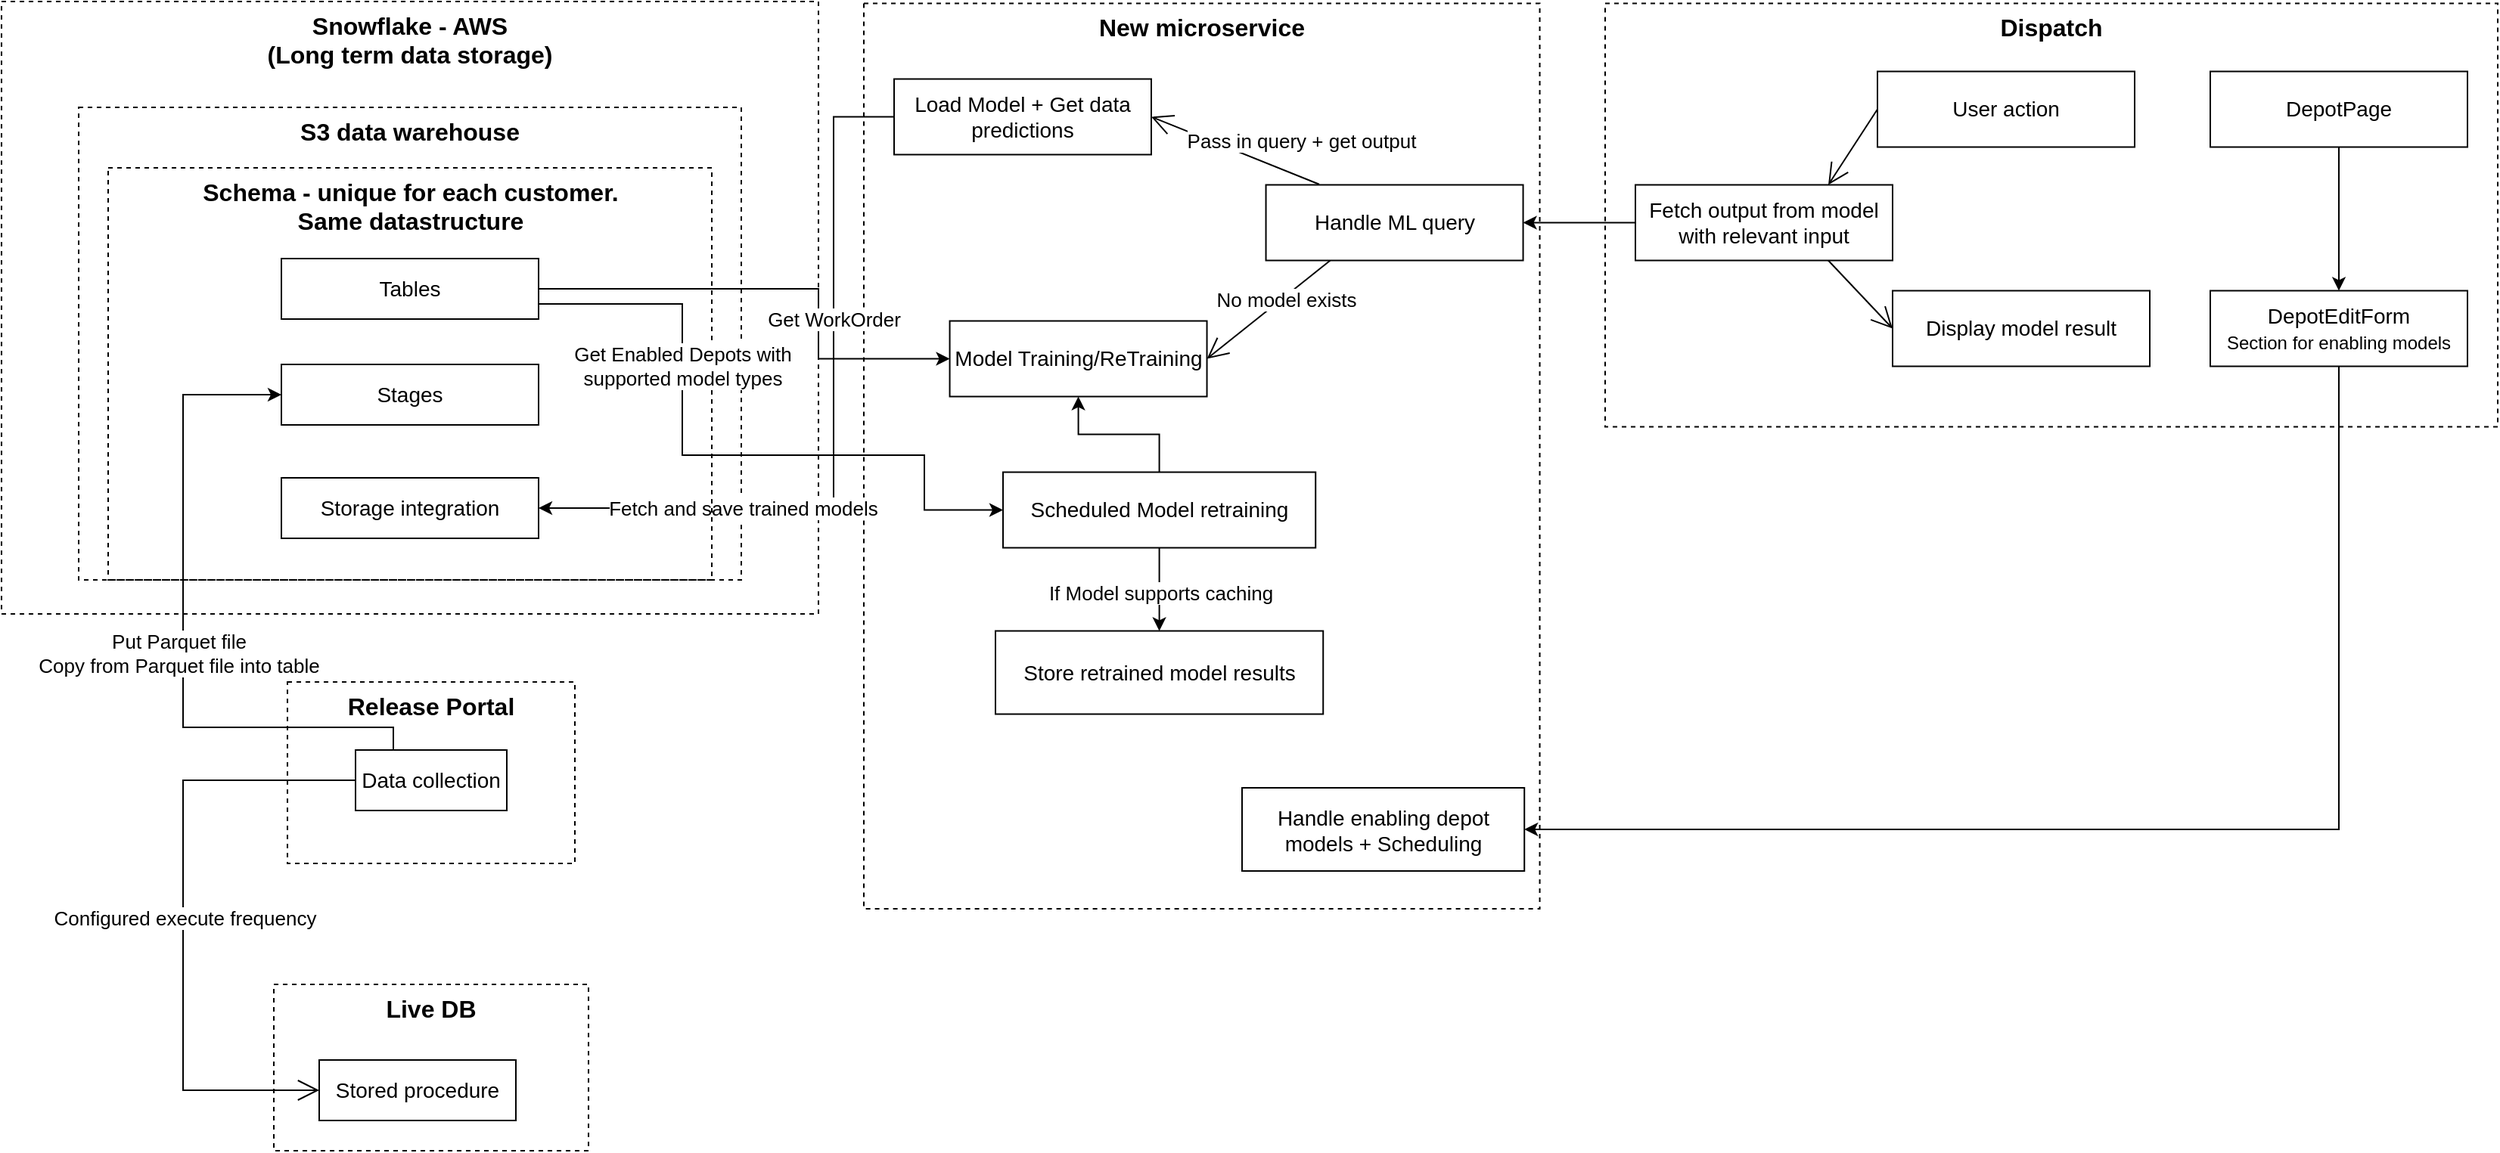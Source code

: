 <mxfile version="26.2.2">
  <diagram name="Page-1" id="nk3yhh7_28yMGZY1KQTT">
    <mxGraphModel dx="2867" dy="1061" grid="1" gridSize="10" guides="1" tooltips="1" connect="1" arrows="1" fold="1" page="1" pageScale="1" pageWidth="827" pageHeight="1169" math="0" shadow="0">
      <root>
        <mxCell id="0" />
        <mxCell id="1" parent="0" />
        <mxCell id="YFmmI4BY76K4JnnpCuWu-1" value="&lt;font style=&quot;font-size: 16px;&quot;&gt;&lt;b&gt;New microservice&lt;/b&gt;&lt;/font&gt;" style="html=1;whiteSpace=wrap;dashed=1;gradientColor=default;fillColor=none;labelPosition=center;verticalLabelPosition=middle;align=center;verticalAlign=top;" parent="1" vertex="1">
          <mxGeometry x="80" y="181.25" width="446.78" height="598.75" as="geometry" />
        </mxCell>
        <mxCell id="YFmmI4BY76K4JnnpCuWu-2" value="&lt;span style=&quot;font-size: 16px;&quot;&gt;&lt;b&gt;Dispatch&lt;/b&gt;&lt;/span&gt;" style="html=1;whiteSpace=wrap;dashed=1;gradientColor=default;fillColor=none;labelPosition=center;verticalLabelPosition=middle;align=center;verticalAlign=top;" parent="1" vertex="1">
          <mxGeometry x="570" y="181.25" width="590" height="280" as="geometry" />
        </mxCell>
        <mxCell id="YFmmI4BY76K4JnnpCuWu-5" value="&lt;font style=&quot;font-size: 16px;&quot;&gt;&lt;b&gt;Release Portal&lt;/b&gt;&lt;/font&gt;" style="html=1;whiteSpace=wrap;dashed=1;gradientColor=default;fillColor=none;labelPosition=center;verticalLabelPosition=middle;align=center;verticalAlign=top;" parent="1" vertex="1">
          <mxGeometry x="-301" y="630" width="190" height="120" as="geometry" />
        </mxCell>
        <mxCell id="eI-NIGPQW_OnHmxQVv3K-6" style="edgeStyle=orthogonalEdgeStyle;rounded=0;orthogonalLoop=1;jettySize=auto;html=1;exitX=0.25;exitY=0;exitDx=0;exitDy=0;entryX=0;entryY=0.5;entryDx=0;entryDy=0;" edge="1" parent="1" source="YFmmI4BY76K4JnnpCuWu-4" target="eI-NIGPQW_OnHmxQVv3K-4">
          <mxGeometry relative="1" as="geometry">
            <Array as="points">
              <mxPoint x="-231" y="660" />
              <mxPoint x="-370" y="660" />
              <mxPoint x="-370" y="440" />
            </Array>
          </mxGeometry>
        </mxCell>
        <mxCell id="eI-NIGPQW_OnHmxQVv3K-7" value="&lt;font style=&quot;font-size: 13px;&quot;&gt;Put Parquet file&lt;/font&gt;&lt;div&gt;&lt;font style=&quot;font-size: 13px;&quot;&gt;Copy from Parquet file into table&lt;/font&gt;&lt;/div&gt;" style="edgeLabel;html=1;align=center;verticalAlign=middle;resizable=0;points=[];" vertex="1" connectable="0" parent="eI-NIGPQW_OnHmxQVv3K-6">
          <mxGeometry x="-0.079" y="3" relative="1" as="geometry">
            <mxPoint y="-1" as="offset" />
          </mxGeometry>
        </mxCell>
        <mxCell id="YFmmI4BY76K4JnnpCuWu-4" value="Data collection" style="whiteSpace=wrap;html=1;align=center;fontSize=14;" parent="1" vertex="1">
          <mxGeometry x="-256" y="675" width="100" height="40" as="geometry" />
        </mxCell>
        <mxCell id="YFmmI4BY76K4JnnpCuWu-6" value="&lt;span style=&quot;font-size: 16px;&quot;&gt;&lt;b&gt;Live DB&lt;/b&gt;&lt;/span&gt;" style="html=1;whiteSpace=wrap;dashed=1;gradientColor=default;fillColor=none;labelPosition=center;verticalLabelPosition=middle;align=center;verticalAlign=top;" parent="1" vertex="1">
          <mxGeometry x="-310" y="830" width="208" height="110" as="geometry" />
        </mxCell>
        <mxCell id="YFmmI4BY76K4JnnpCuWu-7" value="Stored procedure" style="whiteSpace=wrap;html=1;align=center;fontSize=14;" parent="1" vertex="1">
          <mxGeometry x="-280" y="880" width="130" height="40" as="geometry" />
        </mxCell>
        <mxCell id="YFmmI4BY76K4JnnpCuWu-8" value="" style="endArrow=open;endFill=1;endSize=12;html=1;rounded=0;entryX=0;entryY=0.5;entryDx=0;entryDy=0;" parent="1" target="YFmmI4BY76K4JnnpCuWu-7" edge="1">
          <mxGeometry width="160" relative="1" as="geometry">
            <mxPoint x="-256" y="695" as="sourcePoint" />
            <mxPoint x="850" y="530" as="targetPoint" />
            <Array as="points">
              <mxPoint x="-370" y="695" />
              <mxPoint x="-370" y="900" />
            </Array>
          </mxGeometry>
        </mxCell>
        <mxCell id="YFmmI4BY76K4JnnpCuWu-9" value="Configured execute frequency" style="edgeLabel;html=1;align=center;verticalAlign=middle;resizable=0;points=[];fontSize=13;" parent="YFmmI4BY76K4JnnpCuWu-8" vertex="1" connectable="0">
          <mxGeometry x="-0.119" y="1" relative="1" as="geometry">
            <mxPoint y="25" as="offset" />
          </mxGeometry>
        </mxCell>
        <mxCell id="YFmmI4BY76K4JnnpCuWu-10" value="&lt;span style=&quot;font-size: 16px;&quot;&gt;&lt;b&gt;Snowflake - AWS&lt;br&gt;(Long term data storage)&lt;/b&gt;&lt;/span&gt;" style="html=1;whiteSpace=wrap;dashed=1;gradientColor=default;fillColor=none;labelPosition=center;verticalLabelPosition=middle;align=center;verticalAlign=top;" parent="1" vertex="1">
          <mxGeometry x="-490" y="180" width="540" height="405" as="geometry" />
        </mxCell>
        <mxCell id="YFmmI4BY76K4JnnpCuWu-13" value="S3 data warehouse" style="whiteSpace=wrap;html=1;align=center;fontSize=16;dashed=1;fillColor=none;verticalAlign=top;fontStyle=1" parent="1" vertex="1">
          <mxGeometry x="-439" y="250" width="438" height="312.5" as="geometry" />
        </mxCell>
        <mxCell id="YFmmI4BY76K4JnnpCuWu-14" value="Model Training/ReTraining" style="whiteSpace=wrap;html=1;align=center;fontSize=14;" parent="1" vertex="1">
          <mxGeometry x="136.78" y="391.25" width="170" height="50" as="geometry" />
        </mxCell>
        <mxCell id="YFmmI4BY76K4JnnpCuWu-26" style="edgeStyle=orthogonalEdgeStyle;rounded=0;orthogonalLoop=1;jettySize=auto;html=1;exitX=0;exitY=0.5;exitDx=0;exitDy=0;entryX=1;entryY=0.5;entryDx=0;entryDy=0;" parent="1" source="YFmmI4BY76K4JnnpCuWu-18" target="YFmmI4BY76K4JnnpCuWu-20" edge="1">
          <mxGeometry relative="1" as="geometry" />
        </mxCell>
        <mxCell id="YFmmI4BY76K4JnnpCuWu-18" value="Fetch output from model&lt;div&gt;with relevant input&lt;/div&gt;" style="whiteSpace=wrap;html=1;align=center;fontSize=14;" parent="1" vertex="1">
          <mxGeometry x="590" y="301.25" width="170" height="50" as="geometry" />
        </mxCell>
        <mxCell id="YFmmI4BY76K4JnnpCuWu-20" value="Handle ML query" style="whiteSpace=wrap;html=1;align=center;fontSize=14;" parent="1" vertex="1">
          <mxGeometry x="345.78" y="301.25" width="170" height="50" as="geometry" />
        </mxCell>
        <mxCell id="YFmmI4BY76K4JnnpCuWu-21" value="" style="endArrow=open;endFill=1;endSize=12;html=1;rounded=0;exitX=0.25;exitY=1;exitDx=0;exitDy=0;entryX=1;entryY=0.5;entryDx=0;entryDy=0;" parent="1" source="YFmmI4BY76K4JnnpCuWu-20" target="YFmmI4BY76K4JnnpCuWu-14" edge="1">
          <mxGeometry width="160" relative="1" as="geometry">
            <mxPoint x="256.78" y="421.25" as="sourcePoint" />
            <mxPoint x="416.78" y="421.25" as="targetPoint" />
          </mxGeometry>
        </mxCell>
        <mxCell id="YFmmI4BY76K4JnnpCuWu-22" value="&lt;font style=&quot;font-size: 13px;&quot;&gt;No model exists&lt;/font&gt;" style="edgeLabel;html=1;align=center;verticalAlign=middle;resizable=0;points=[];" parent="YFmmI4BY76K4JnnpCuWu-21" vertex="1" connectable="0">
          <mxGeometry x="-0.252" y="1" relative="1" as="geometry">
            <mxPoint as="offset" />
          </mxGeometry>
        </mxCell>
        <mxCell id="eI-NIGPQW_OnHmxQVv3K-10" style="edgeStyle=orthogonalEdgeStyle;rounded=0;orthogonalLoop=1;jettySize=auto;html=1;exitX=0;exitY=0.5;exitDx=0;exitDy=0;entryX=1;entryY=0.5;entryDx=0;entryDy=0;" edge="1" parent="1" source="YFmmI4BY76K4JnnpCuWu-23" target="eI-NIGPQW_OnHmxQVv3K-5">
          <mxGeometry relative="1" as="geometry">
            <Array as="points">
              <mxPoint x="60" y="256" />
              <mxPoint x="60" y="515" />
            </Array>
          </mxGeometry>
        </mxCell>
        <mxCell id="eI-NIGPQW_OnHmxQVv3K-11" value="&lt;font style=&quot;font-size: 13px;&quot;&gt;Fetch and save trained models&lt;/font&gt;" style="edgeLabel;html=1;align=center;verticalAlign=middle;resizable=0;points=[];" vertex="1" connectable="0" parent="eI-NIGPQW_OnHmxQVv3K-10">
          <mxGeometry x="0.064" relative="1" as="geometry">
            <mxPoint x="-60" y="36" as="offset" />
          </mxGeometry>
        </mxCell>
        <mxCell id="YFmmI4BY76K4JnnpCuWu-23" value="Load Model + Get data predictions" style="whiteSpace=wrap;html=1;align=center;fontSize=14;" parent="1" vertex="1">
          <mxGeometry x="100" y="231.25" width="170" height="50" as="geometry" />
        </mxCell>
        <mxCell id="YFmmI4BY76K4JnnpCuWu-24" value="" style="endArrow=open;endFill=1;endSize=12;html=1;rounded=0;exitX=0.207;exitY=-0.007;exitDx=0;exitDy=0;exitPerimeter=0;entryX=1;entryY=0.5;entryDx=0;entryDy=0;" parent="1" source="YFmmI4BY76K4JnnpCuWu-20" target="YFmmI4BY76K4JnnpCuWu-23" edge="1">
          <mxGeometry width="160" relative="1" as="geometry">
            <mxPoint x="256.78" y="421.25" as="sourcePoint" />
            <mxPoint x="416.78" y="421.25" as="targetPoint" />
          </mxGeometry>
        </mxCell>
        <mxCell id="YFmmI4BY76K4JnnpCuWu-25" value="Pass in query + get output" style="edgeLabel;html=1;align=center;verticalAlign=middle;resizable=0;points=[];fontSize=13;" parent="YFmmI4BY76K4JnnpCuWu-24" vertex="1" connectable="0">
          <mxGeometry x="0.267" y="1" relative="1" as="geometry">
            <mxPoint x="59" y="-2" as="offset" />
          </mxGeometry>
        </mxCell>
        <mxCell id="YFmmI4BY76K4JnnpCuWu-27" value="User action" style="whiteSpace=wrap;html=1;align=center;fontSize=14;" parent="1" vertex="1">
          <mxGeometry x="750" y="226.25" width="170" height="50" as="geometry" />
        </mxCell>
        <mxCell id="YFmmI4BY76K4JnnpCuWu-28" value="" style="endArrow=open;endFill=1;endSize=12;html=1;rounded=0;exitX=0;exitY=0.5;exitDx=0;exitDy=0;entryX=0.75;entryY=0;entryDx=0;entryDy=0;" parent="1" source="YFmmI4BY76K4JnnpCuWu-27" target="YFmmI4BY76K4JnnpCuWu-18" edge="1">
          <mxGeometry width="160" relative="1" as="geometry">
            <mxPoint x="160.0" y="421.25" as="sourcePoint" />
            <mxPoint x="320" y="421.25" as="targetPoint" />
          </mxGeometry>
        </mxCell>
        <mxCell id="YFmmI4BY76K4JnnpCuWu-29" value="Display model result" style="whiteSpace=wrap;html=1;align=center;fontSize=14;" parent="1" vertex="1">
          <mxGeometry x="760" y="371.25" width="170" height="50" as="geometry" />
        </mxCell>
        <mxCell id="YFmmI4BY76K4JnnpCuWu-30" value="" style="endArrow=open;endFill=1;endSize=12;html=1;rounded=0;exitX=0.75;exitY=1;exitDx=0;exitDy=0;entryX=0;entryY=0.5;entryDx=0;entryDy=0;" parent="1" source="YFmmI4BY76K4JnnpCuWu-18" target="YFmmI4BY76K4JnnpCuWu-29" edge="1">
          <mxGeometry width="160" relative="1" as="geometry">
            <mxPoint x="160.0" y="421.25" as="sourcePoint" />
            <mxPoint x="320" y="421.25" as="targetPoint" />
          </mxGeometry>
        </mxCell>
        <mxCell id="rtBuZWrgFB-SsXa5-KP_-29" style="edgeStyle=orthogonalEdgeStyle;rounded=0;orthogonalLoop=1;jettySize=auto;html=1;exitX=0.5;exitY=1;exitDx=0;exitDy=0;" parent="1" source="rtBuZWrgFB-SsXa5-KP_-26" target="rtBuZWrgFB-SsXa5-KP_-27" edge="1">
          <mxGeometry relative="1" as="geometry" />
        </mxCell>
        <mxCell id="rtBuZWrgFB-SsXa5-KP_-26" value="DepotPage" style="whiteSpace=wrap;html=1;align=center;fontSize=14;" parent="1" vertex="1">
          <mxGeometry x="970" y="226.25" width="170" height="50" as="geometry" />
        </mxCell>
        <mxCell id="eI-NIGPQW_OnHmxQVv3K-17" style="edgeStyle=orthogonalEdgeStyle;rounded=0;orthogonalLoop=1;jettySize=auto;html=1;exitX=0.5;exitY=1;exitDx=0;exitDy=0;entryX=1;entryY=0.5;entryDx=0;entryDy=0;" edge="1" parent="1" source="rtBuZWrgFB-SsXa5-KP_-27" target="eI-NIGPQW_OnHmxQVv3K-16">
          <mxGeometry relative="1" as="geometry" />
        </mxCell>
        <mxCell id="rtBuZWrgFB-SsXa5-KP_-27" value="DepotEditForm&lt;div&gt;&lt;font style=&quot;font-size: 12px;&quot;&gt;Section for enabling models&lt;/font&gt;&lt;/div&gt;" style="whiteSpace=wrap;html=1;align=center;fontSize=14;" parent="1" vertex="1">
          <mxGeometry x="970" y="371.25" width="170" height="50" as="geometry" />
        </mxCell>
        <mxCell id="uEylgo5YxC_89YeR1alC-2" style="edgeStyle=orthogonalEdgeStyle;rounded=0;orthogonalLoop=1;jettySize=auto;html=1;exitX=0.5;exitY=1;exitDx=0;exitDy=0;entryX=0.5;entryY=0;entryDx=0;entryDy=0;" parent="1" source="rtBuZWrgFB-SsXa5-KP_-31" target="PqK_YZJ9idRnckHc3zUF-1" edge="1">
          <mxGeometry relative="1" as="geometry" />
        </mxCell>
        <mxCell id="uEylgo5YxC_89YeR1alC-5" value="If Model supports caching" style="edgeLabel;html=1;align=center;verticalAlign=middle;resizable=0;points=[];fontSize=13;" parent="uEylgo5YxC_89YeR1alC-2" vertex="1" connectable="0">
          <mxGeometry x="0.075" relative="1" as="geometry">
            <mxPoint as="offset" />
          </mxGeometry>
        </mxCell>
        <mxCell id="uEylgo5YxC_89YeR1alC-6" style="edgeStyle=orthogonalEdgeStyle;rounded=0;orthogonalLoop=1;jettySize=auto;html=1;exitX=0.5;exitY=0;exitDx=0;exitDy=0;entryX=0.5;entryY=1;entryDx=0;entryDy=0;" parent="1" source="rtBuZWrgFB-SsXa5-KP_-31" target="YFmmI4BY76K4JnnpCuWu-14" edge="1">
          <mxGeometry relative="1" as="geometry" />
        </mxCell>
        <mxCell id="rtBuZWrgFB-SsXa5-KP_-31" value="Scheduled Model retraining" style="whiteSpace=wrap;html=1;align=center;fontSize=14;" parent="1" vertex="1">
          <mxGeometry x="172" y="491.25" width="206.61" height="50" as="geometry" />
        </mxCell>
        <mxCell id="PqK_YZJ9idRnckHc3zUF-1" value="Store retrained model results" style="whiteSpace=wrap;html=1;align=center;fontSize=14;" parent="1" vertex="1">
          <mxGeometry x="167" y="596.25" width="216.61" height="55" as="geometry" />
        </mxCell>
        <mxCell id="eI-NIGPQW_OnHmxQVv3K-1" value="Schema - unique for each customer.&lt;br&gt;Same datastructure" style="whiteSpace=wrap;html=1;align=center;fontSize=16;dashed=1;fillColor=none;verticalAlign=top;fontStyle=1" vertex="1" parent="1">
          <mxGeometry x="-419.5" y="290" width="399" height="272.5" as="geometry" />
        </mxCell>
        <mxCell id="eI-NIGPQW_OnHmxQVv3K-8" style="edgeStyle=orthogonalEdgeStyle;rounded=0;orthogonalLoop=1;jettySize=auto;html=1;exitX=1;exitY=0.5;exitDx=0;exitDy=0;entryX=0;entryY=0.5;entryDx=0;entryDy=0;" edge="1" parent="1" source="eI-NIGPQW_OnHmxQVv3K-3" target="YFmmI4BY76K4JnnpCuWu-14">
          <mxGeometry relative="1" as="geometry">
            <Array as="points">
              <mxPoint x="50" y="370" />
              <mxPoint x="50" y="416" />
            </Array>
          </mxGeometry>
        </mxCell>
        <mxCell id="eI-NIGPQW_OnHmxQVv3K-9" value="&lt;font style=&quot;font-size: 13px;&quot;&gt;Get WorkOrder&lt;/font&gt;" style="edgeLabel;html=1;align=center;verticalAlign=middle;resizable=0;points=[];" vertex="1" connectable="0" parent="eI-NIGPQW_OnHmxQVv3K-8">
          <mxGeometry x="-0.473" y="1" relative="1" as="geometry">
            <mxPoint x="111" y="21" as="offset" />
          </mxGeometry>
        </mxCell>
        <mxCell id="eI-NIGPQW_OnHmxQVv3K-12" style="edgeStyle=orthogonalEdgeStyle;rounded=0;orthogonalLoop=1;jettySize=auto;html=1;exitX=1;exitY=0.75;exitDx=0;exitDy=0;entryX=0;entryY=0.5;entryDx=0;entryDy=0;" edge="1" parent="1" source="eI-NIGPQW_OnHmxQVv3K-3" target="rtBuZWrgFB-SsXa5-KP_-31">
          <mxGeometry relative="1" as="geometry">
            <Array as="points">
              <mxPoint x="-40" y="380" />
              <mxPoint x="-40" y="480" />
              <mxPoint x="120" y="480" />
              <mxPoint x="120" y="516" />
            </Array>
          </mxGeometry>
        </mxCell>
        <mxCell id="eI-NIGPQW_OnHmxQVv3K-13" value="&lt;font style=&quot;font-size: 13px;&quot;&gt;Get Enabled Depots with&lt;/font&gt;&lt;div&gt;&lt;font style=&quot;font-size: 13px;&quot;&gt;supported model types&lt;/font&gt;&lt;/div&gt;" style="edgeLabel;html=1;align=center;verticalAlign=middle;resizable=0;points=[];" vertex="1" connectable="0" parent="eI-NIGPQW_OnHmxQVv3K-12">
          <mxGeometry x="0.177" relative="1" as="geometry">
            <mxPoint x="-66" y="-59" as="offset" />
          </mxGeometry>
        </mxCell>
        <mxCell id="eI-NIGPQW_OnHmxQVv3K-3" value="Tables" style="whiteSpace=wrap;html=1;align=center;fontSize=14;" vertex="1" parent="1">
          <mxGeometry x="-305" y="350" width="170" height="40" as="geometry" />
        </mxCell>
        <mxCell id="eI-NIGPQW_OnHmxQVv3K-4" value="Stages" style="whiteSpace=wrap;html=1;align=center;fontSize=14;" vertex="1" parent="1">
          <mxGeometry x="-305" y="420" width="170" height="40" as="geometry" />
        </mxCell>
        <mxCell id="eI-NIGPQW_OnHmxQVv3K-5" value="Storage integration" style="whiteSpace=wrap;html=1;align=center;fontSize=14;" vertex="1" parent="1">
          <mxGeometry x="-305" y="495" width="170" height="40" as="geometry" />
        </mxCell>
        <mxCell id="eI-NIGPQW_OnHmxQVv3K-16" value="Handle enabling depot models + Scheduling" style="whiteSpace=wrap;html=1;align=center;fontSize=14;" vertex="1" parent="1">
          <mxGeometry x="330" y="700" width="186.61" height="55" as="geometry" />
        </mxCell>
      </root>
    </mxGraphModel>
  </diagram>
</mxfile>
